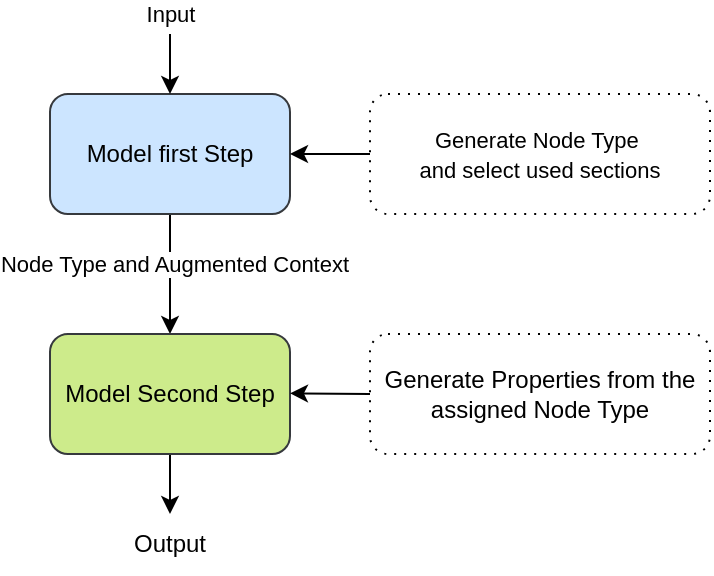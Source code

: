 <mxfile version="24.5.4" type="device">
  <diagram id="tltbvENUVImzRGzXHJcV" name="Página-1">
    <mxGraphModel dx="1434" dy="780" grid="1" gridSize="10" guides="1" tooltips="1" connect="1" arrows="1" fold="1" page="1" pageScale="1" pageWidth="827" pageHeight="1169" math="0" shadow="0">
      <root>
        <mxCell id="0" />
        <mxCell id="1" parent="0" />
        <mxCell id="oLuRwPvEoP49gO6_k-M3-4" value="" style="edgeStyle=orthogonalEdgeStyle;rounded=0;orthogonalLoop=1;jettySize=auto;html=1;" parent="1" source="oLuRwPvEoP49gO6_k-M3-1" target="oLuRwPvEoP49gO6_k-M3-2" edge="1">
          <mxGeometry relative="1" as="geometry" />
        </mxCell>
        <mxCell id="oLuRwPvEoP49gO6_k-M3-9" value="Node Type and Augmented Context" style="edgeLabel;html=1;align=center;verticalAlign=middle;resizable=0;points=[];" parent="oLuRwPvEoP49gO6_k-M3-4" vertex="1" connectable="0">
          <mxGeometry x="-0.16" y="2" relative="1" as="geometry">
            <mxPoint as="offset" />
          </mxGeometry>
        </mxCell>
        <mxCell id="oLuRwPvEoP49gO6_k-M3-1" value="Model first Step" style="rounded=1;whiteSpace=wrap;html=1;fillColor=#cce5ff;strokeColor=#36393d;" parent="1" vertex="1">
          <mxGeometry x="240" y="100" width="120" height="60" as="geometry" />
        </mxCell>
        <mxCell id="oLuRwPvEoP49gO6_k-M3-14" style="edgeStyle=orthogonalEdgeStyle;rounded=0;orthogonalLoop=1;jettySize=auto;html=1;exitX=0.5;exitY=1;exitDx=0;exitDy=0;entryX=0.5;entryY=0;entryDx=0;entryDy=0;" parent="1" source="oLuRwPvEoP49gO6_k-M3-2" target="oLuRwPvEoP49gO6_k-M3-13" edge="1">
          <mxGeometry relative="1" as="geometry" />
        </mxCell>
        <mxCell id="oLuRwPvEoP49gO6_k-M3-2" value="Model Second Step" style="rounded=1;whiteSpace=wrap;html=1;fillColor=#cdeb8b;strokeColor=#36393d;" parent="1" vertex="1">
          <mxGeometry x="240" y="220" width="120" height="60" as="geometry" />
        </mxCell>
        <mxCell id="oLuRwPvEoP49gO6_k-M3-3" value="Input" style="endArrow=classic;html=1;rounded=0;entryX=0.5;entryY=0;entryDx=0;entryDy=0;" parent="1" target="oLuRwPvEoP49gO6_k-M3-1" edge="1">
          <mxGeometry x="-1" y="-10" width="50" height="50" relative="1" as="geometry">
            <mxPoint x="300" y="70" as="sourcePoint" />
            <mxPoint x="400" y="220" as="targetPoint" />
            <mxPoint x="10" y="-10" as="offset" />
          </mxGeometry>
        </mxCell>
        <mxCell id="oLuRwPvEoP49gO6_k-M3-6" value="" style="endArrow=classic;html=1;rounded=0;entryX=1;entryY=0.5;entryDx=0;entryDy=0;exitX=0;exitY=0.5;exitDx=0;exitDy=0;" parent="1" source="oLuRwPvEoP49gO6_k-M3-12" target="oLuRwPvEoP49gO6_k-M3-1" edge="1">
          <mxGeometry width="50" height="50" relative="1" as="geometry">
            <mxPoint x="410" y="140" as="sourcePoint" />
            <mxPoint x="360" y="150" as="targetPoint" />
          </mxGeometry>
        </mxCell>
        <mxCell id="oLuRwPvEoP49gO6_k-M3-8" value="" style="endArrow=classic;html=1;rounded=0;entryX=1;entryY=0.5;entryDx=0;entryDy=0;exitX=0;exitY=0.5;exitDx=0;exitDy=0;" parent="1" source="oLuRwPvEoP49gO6_k-M3-10" edge="1">
          <mxGeometry width="50" height="50" relative="1" as="geometry">
            <mxPoint x="410" y="249.63" as="sourcePoint" />
            <mxPoint x="360" y="249.63" as="targetPoint" />
          </mxGeometry>
        </mxCell>
        <mxCell id="oLuRwPvEoP49gO6_k-M3-10" value="Generate Properties from the assigned Node Type" style="text;html=1;align=center;verticalAlign=middle;whiteSpace=wrap;rounded=1;dashed=1;dashPattern=1 4;strokeColor=default;" parent="1" vertex="1">
          <mxGeometry x="400" y="220" width="170" height="60" as="geometry" />
        </mxCell>
        <mxCell id="oLuRwPvEoP49gO6_k-M3-12" value="&lt;span style=&quot;font-size: 11px; text-wrap: nowrap;&quot;&gt;Generate Node Type&amp;nbsp;&lt;/span&gt;&lt;div&gt;&lt;span style=&quot;font-size: 11px; text-wrap: nowrap;&quot;&gt;and select used sections&lt;/span&gt;&lt;/div&gt;" style="text;html=1;align=center;verticalAlign=middle;whiteSpace=wrap;rounded=1;strokeColor=default;dashed=1;dashPattern=1 4;" parent="1" vertex="1">
          <mxGeometry x="400" y="100" width="170" height="60" as="geometry" />
        </mxCell>
        <mxCell id="oLuRwPvEoP49gO6_k-M3-13" value="Output" style="text;html=1;align=center;verticalAlign=middle;whiteSpace=wrap;rounded=0;" parent="1" vertex="1">
          <mxGeometry x="270" y="310" width="60" height="30" as="geometry" />
        </mxCell>
      </root>
    </mxGraphModel>
  </diagram>
</mxfile>
